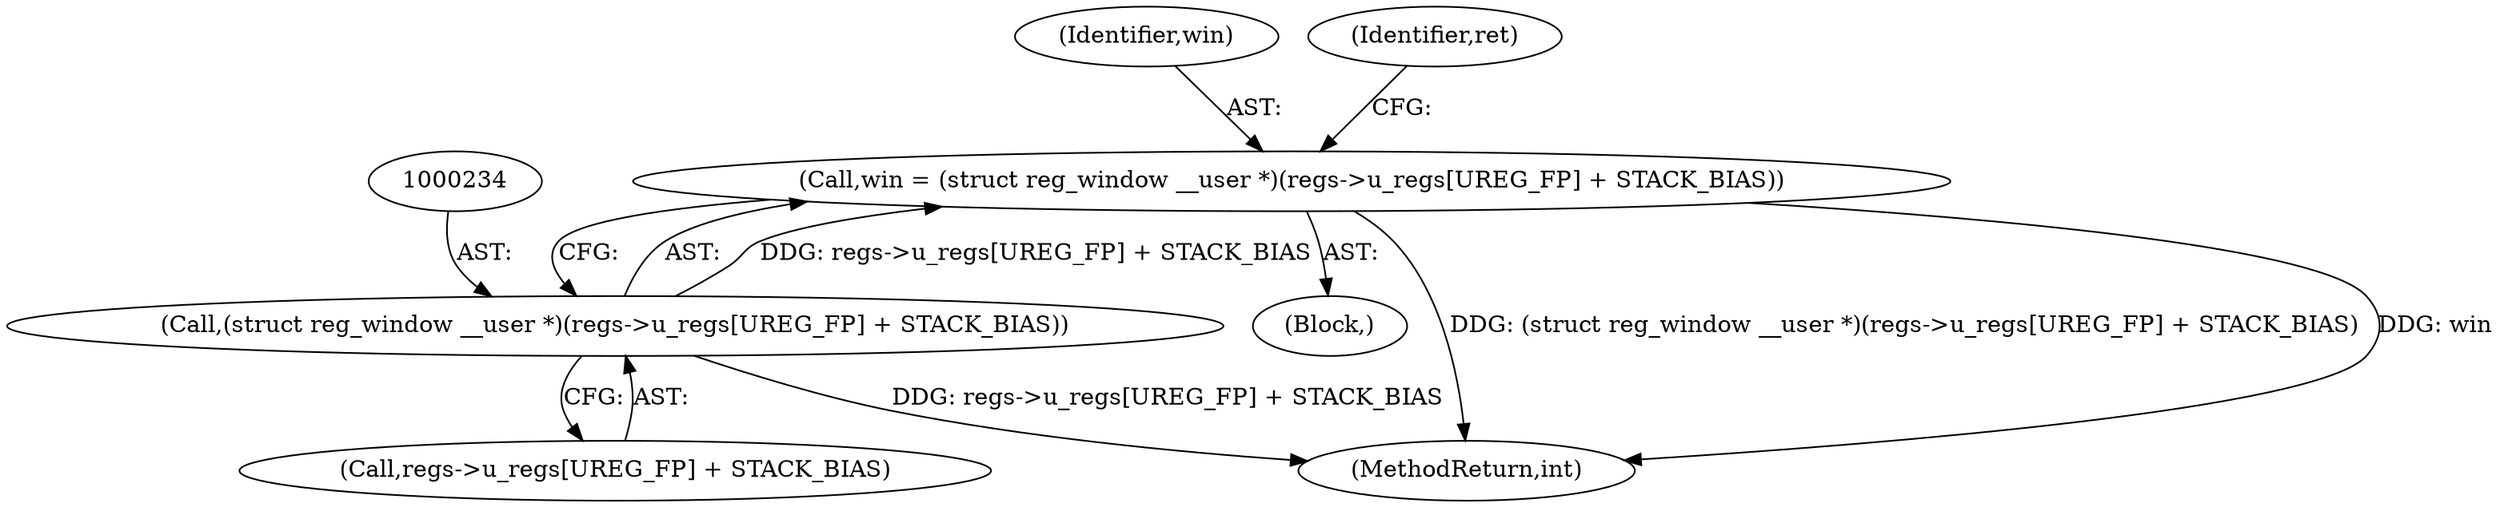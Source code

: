 digraph "0_linux_a8b0ca17b80e92faab46ee7179ba9e99ccb61233_37@pointer" {
"1000231" [label="(Call,win = (struct reg_window __user *)(regs->u_regs[UREG_FP] + STACK_BIAS))"];
"1000233" [label="(Call,(struct reg_window __user *)(regs->u_regs[UREG_FP] + STACK_BIAS))"];
"1000231" [label="(Call,win = (struct reg_window __user *)(regs->u_regs[UREG_FP] + STACK_BIAS))"];
"1000233" [label="(Call,(struct reg_window __user *)(regs->u_regs[UREG_FP] + STACK_BIAS))"];
"1000232" [label="(Identifier,win)"];
"1000235" [label="(Call,regs->u_regs[UREG_FP] + STACK_BIAS)"];
"1000229" [label="(Block,)"];
"1000243" [label="(Identifier,ret)"];
"1000256" [label="(MethodReturn,int)"];
"1000231" -> "1000229"  [label="AST: "];
"1000231" -> "1000233"  [label="CFG: "];
"1000232" -> "1000231"  [label="AST: "];
"1000233" -> "1000231"  [label="AST: "];
"1000243" -> "1000231"  [label="CFG: "];
"1000231" -> "1000256"  [label="DDG: (struct reg_window __user *)(regs->u_regs[UREG_FP] + STACK_BIAS)"];
"1000231" -> "1000256"  [label="DDG: win"];
"1000233" -> "1000231"  [label="DDG: regs->u_regs[UREG_FP] + STACK_BIAS"];
"1000233" -> "1000235"  [label="CFG: "];
"1000234" -> "1000233"  [label="AST: "];
"1000235" -> "1000233"  [label="AST: "];
"1000233" -> "1000256"  [label="DDG: regs->u_regs[UREG_FP] + STACK_BIAS"];
}
